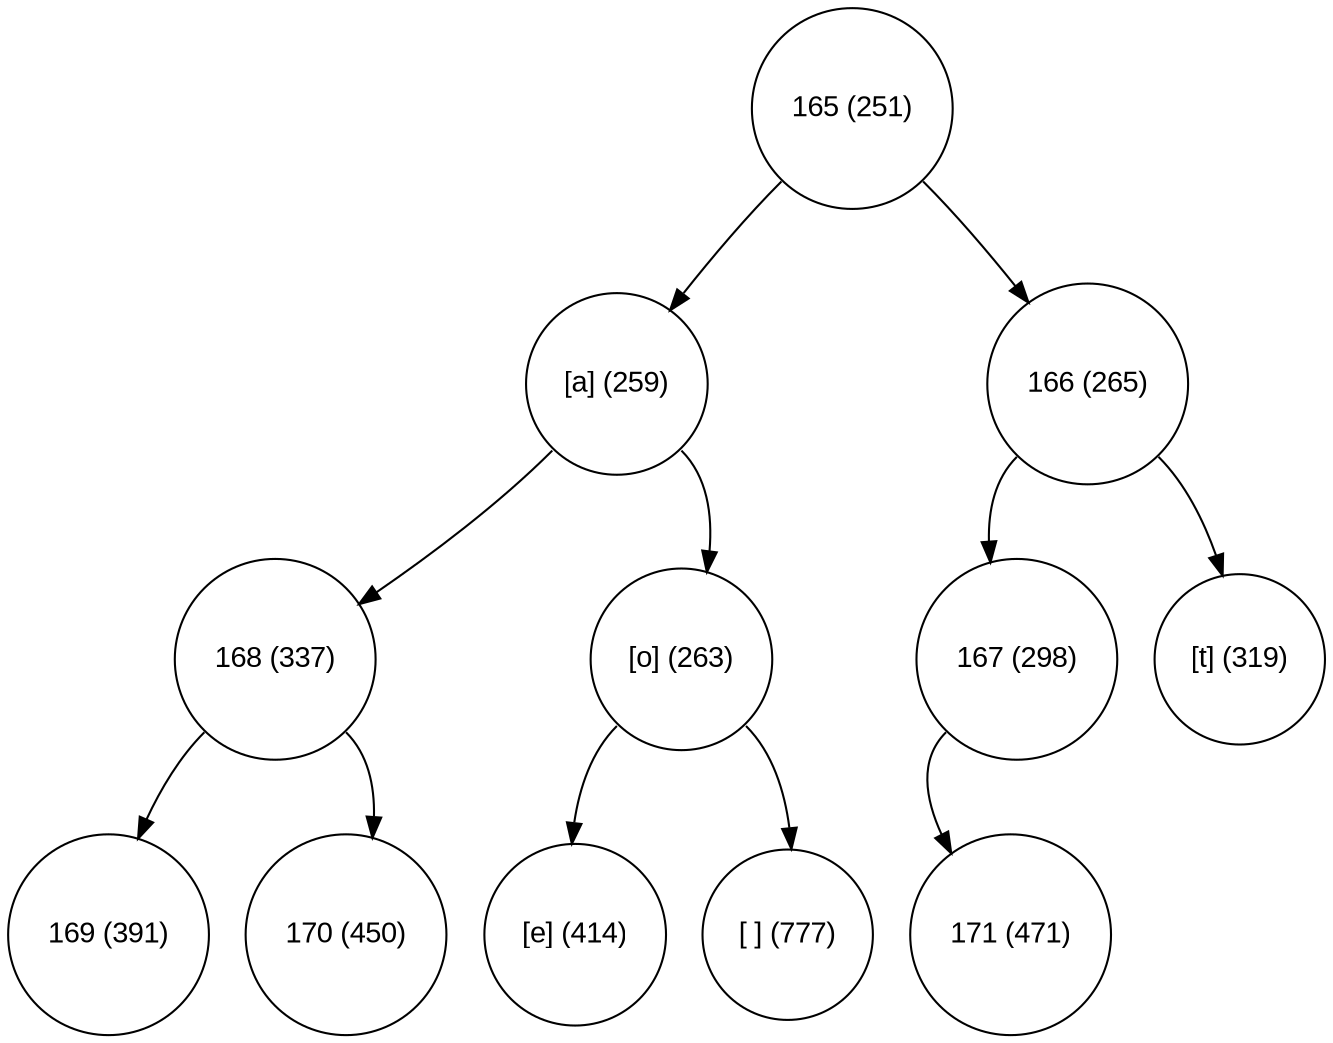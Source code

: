 digraph move_up {
	node [fontname="Arial", shape="circle", width=0.5]; 

	0 [label = "165 (251)"];
	0:sw -> 1;
	1 [label = "[a] (259)"];
	1:sw -> 3;
	3 [label = "168 (337)"];
	3:sw -> 7;
	7 [label = "169 (391)"];
	3:se -> 8;
	8 [label = "170 (450)"];
	1:se -> 4;
	4 [label = "[o] (263)"];
	4:sw -> 9;
	9 [label = "[e] (414)"];
	4:se -> 10;
	10 [label = "[ ] (777)"];
	0:se -> 2;
	2 [label = "166 (265)"];
	2:sw -> 5;
	5 [label = "167 (298)"];
	5:sw -> 11;
	11 [label = "171 (471)"];
	2:se -> 6;
	6 [label = "[t] (319)"];
}
